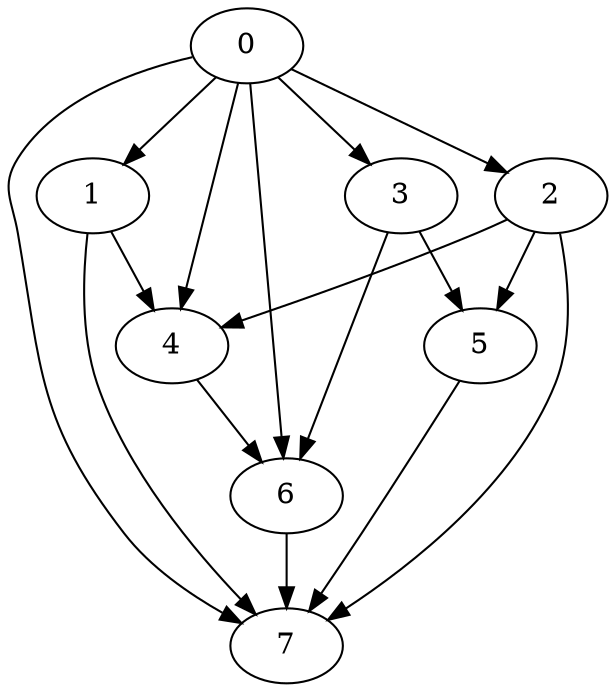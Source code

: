 digraph "Random_Nodes_8_Density_2.0_CCR_0.1_WeightType_Random" {
	0	[Weight=35,Start=0,Processor=1];
	1	[Weight=88,Start=38,Processor=2];
	6	[Weight=141,Start=387,Processor=1];
	5	[Weight=141,Start=217,Processor=4];
	3	[Weight=159,Start=42,Processor=3];
	4	[Weight=176,Start=211,Processor=1];
	2	[Weight=176,Start=35,Processor=1];
	7	[Weight=53,Start=528,Processor=1];
	0 -> 1	[Weight=3];
	0 -> 2	[Weight=9];
	0 -> 3	[Weight=7];
	0 -> 4	[Weight=5];
	0 -> 6	[Weight=4];
	0 -> 7	[Weight=9];
	1 -> 4	[Weight=10];
	1 -> 7	[Weight=6];
	6 -> 7	[Weight=8];
	5 -> 7	[Weight=4];
	3 -> 5	[Weight=5];
	3 -> 6	[Weight=8];
	4 -> 6	[Weight=2];
	2 -> 4	[Weight=8];
	2 -> 5	[Weight=6];
	2 -> 7	[Weight=3];
}
